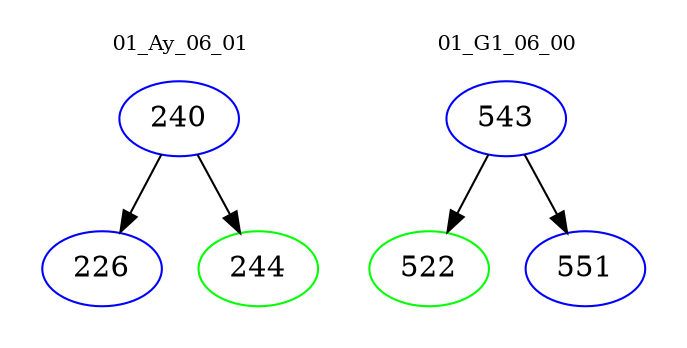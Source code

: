 digraph{
subgraph cluster_0 {
color = white
label = "01_Ay_06_01";
fontsize=10;
T0_240 [label="240", color="blue"]
T0_240 -> T0_226 [color="black"]
T0_226 [label="226", color="blue"]
T0_240 -> T0_244 [color="black"]
T0_244 [label="244", color="green"]
}
subgraph cluster_1 {
color = white
label = "01_G1_06_00";
fontsize=10;
T1_543 [label="543", color="blue"]
T1_543 -> T1_522 [color="black"]
T1_522 [label="522", color="green"]
T1_543 -> T1_551 [color="black"]
T1_551 [label="551", color="blue"]
}
}
